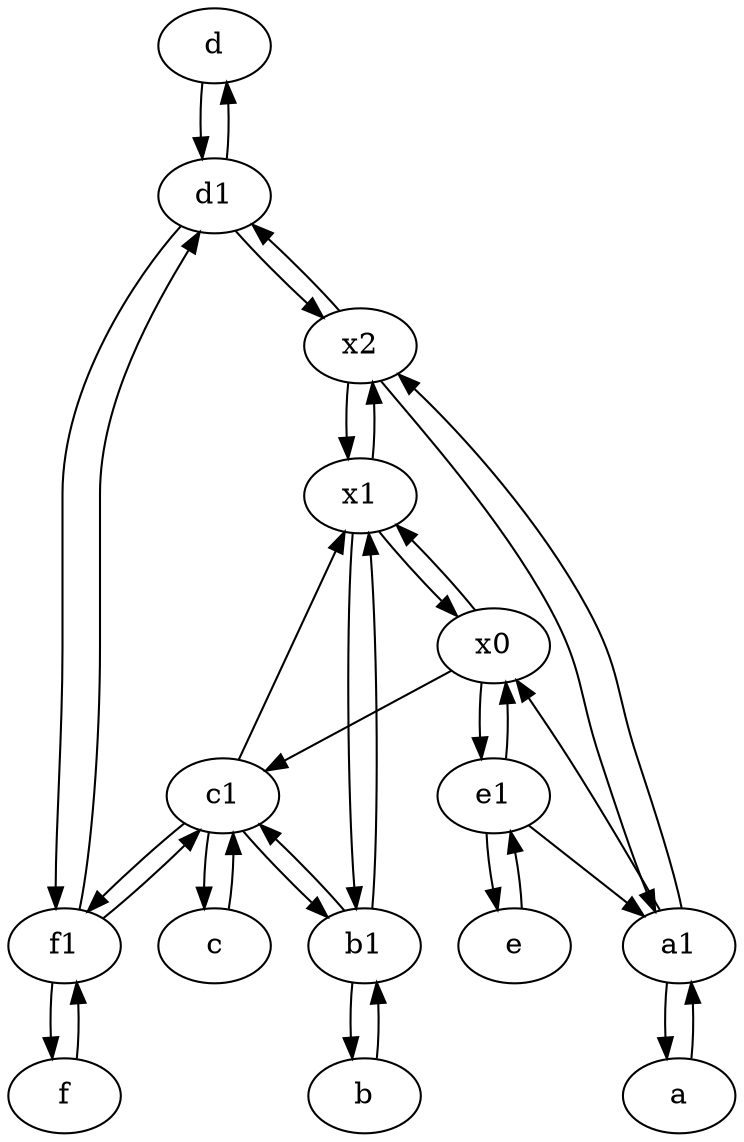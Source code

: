 digraph  {
	d [pos="20,30!"];
	x0;
	f1;
	x1;
	a1 [pos="40,15!"];
	x2;
	d1 [pos="25,30!"];
	b1 [pos="45,20!"];
	a [pos="40,10!"];
	f [pos="15,45!"];
	b [pos="50,20!"];
	c1 [pos="30,15!"];
	e1 [pos="25,45!"];
	c [pos="20,10!"];
	e [pos="30,50!"];
	b -> b1;
	d1 -> d;
	c1 -> x1;
	x2 -> d1;
	d1 -> x2;
	c1 -> c;
	x1 -> x2;
	x1 -> x0;
	x2 -> x1;
	x0 -> x1;
	e1 -> a1;
	a -> a1;
	c1 -> f1;
	f1 -> d1;
	x1 -> b1;
	f1 -> c1;
	e1 -> x0;
	x0 -> c1;
	x2 -> a1;
	d -> d1;
	a1 -> a;
	f1 -> f;
	f -> f1;
	e1 -> e;
	a1 -> x0;
	b1 -> x1;
	c -> c1;
	e -> e1;
	d1 -> f1;
	a1 -> x2;
	b1 -> c1;
	c1 -> b1;
	b1 -> b;
	x0 -> e1;

	}